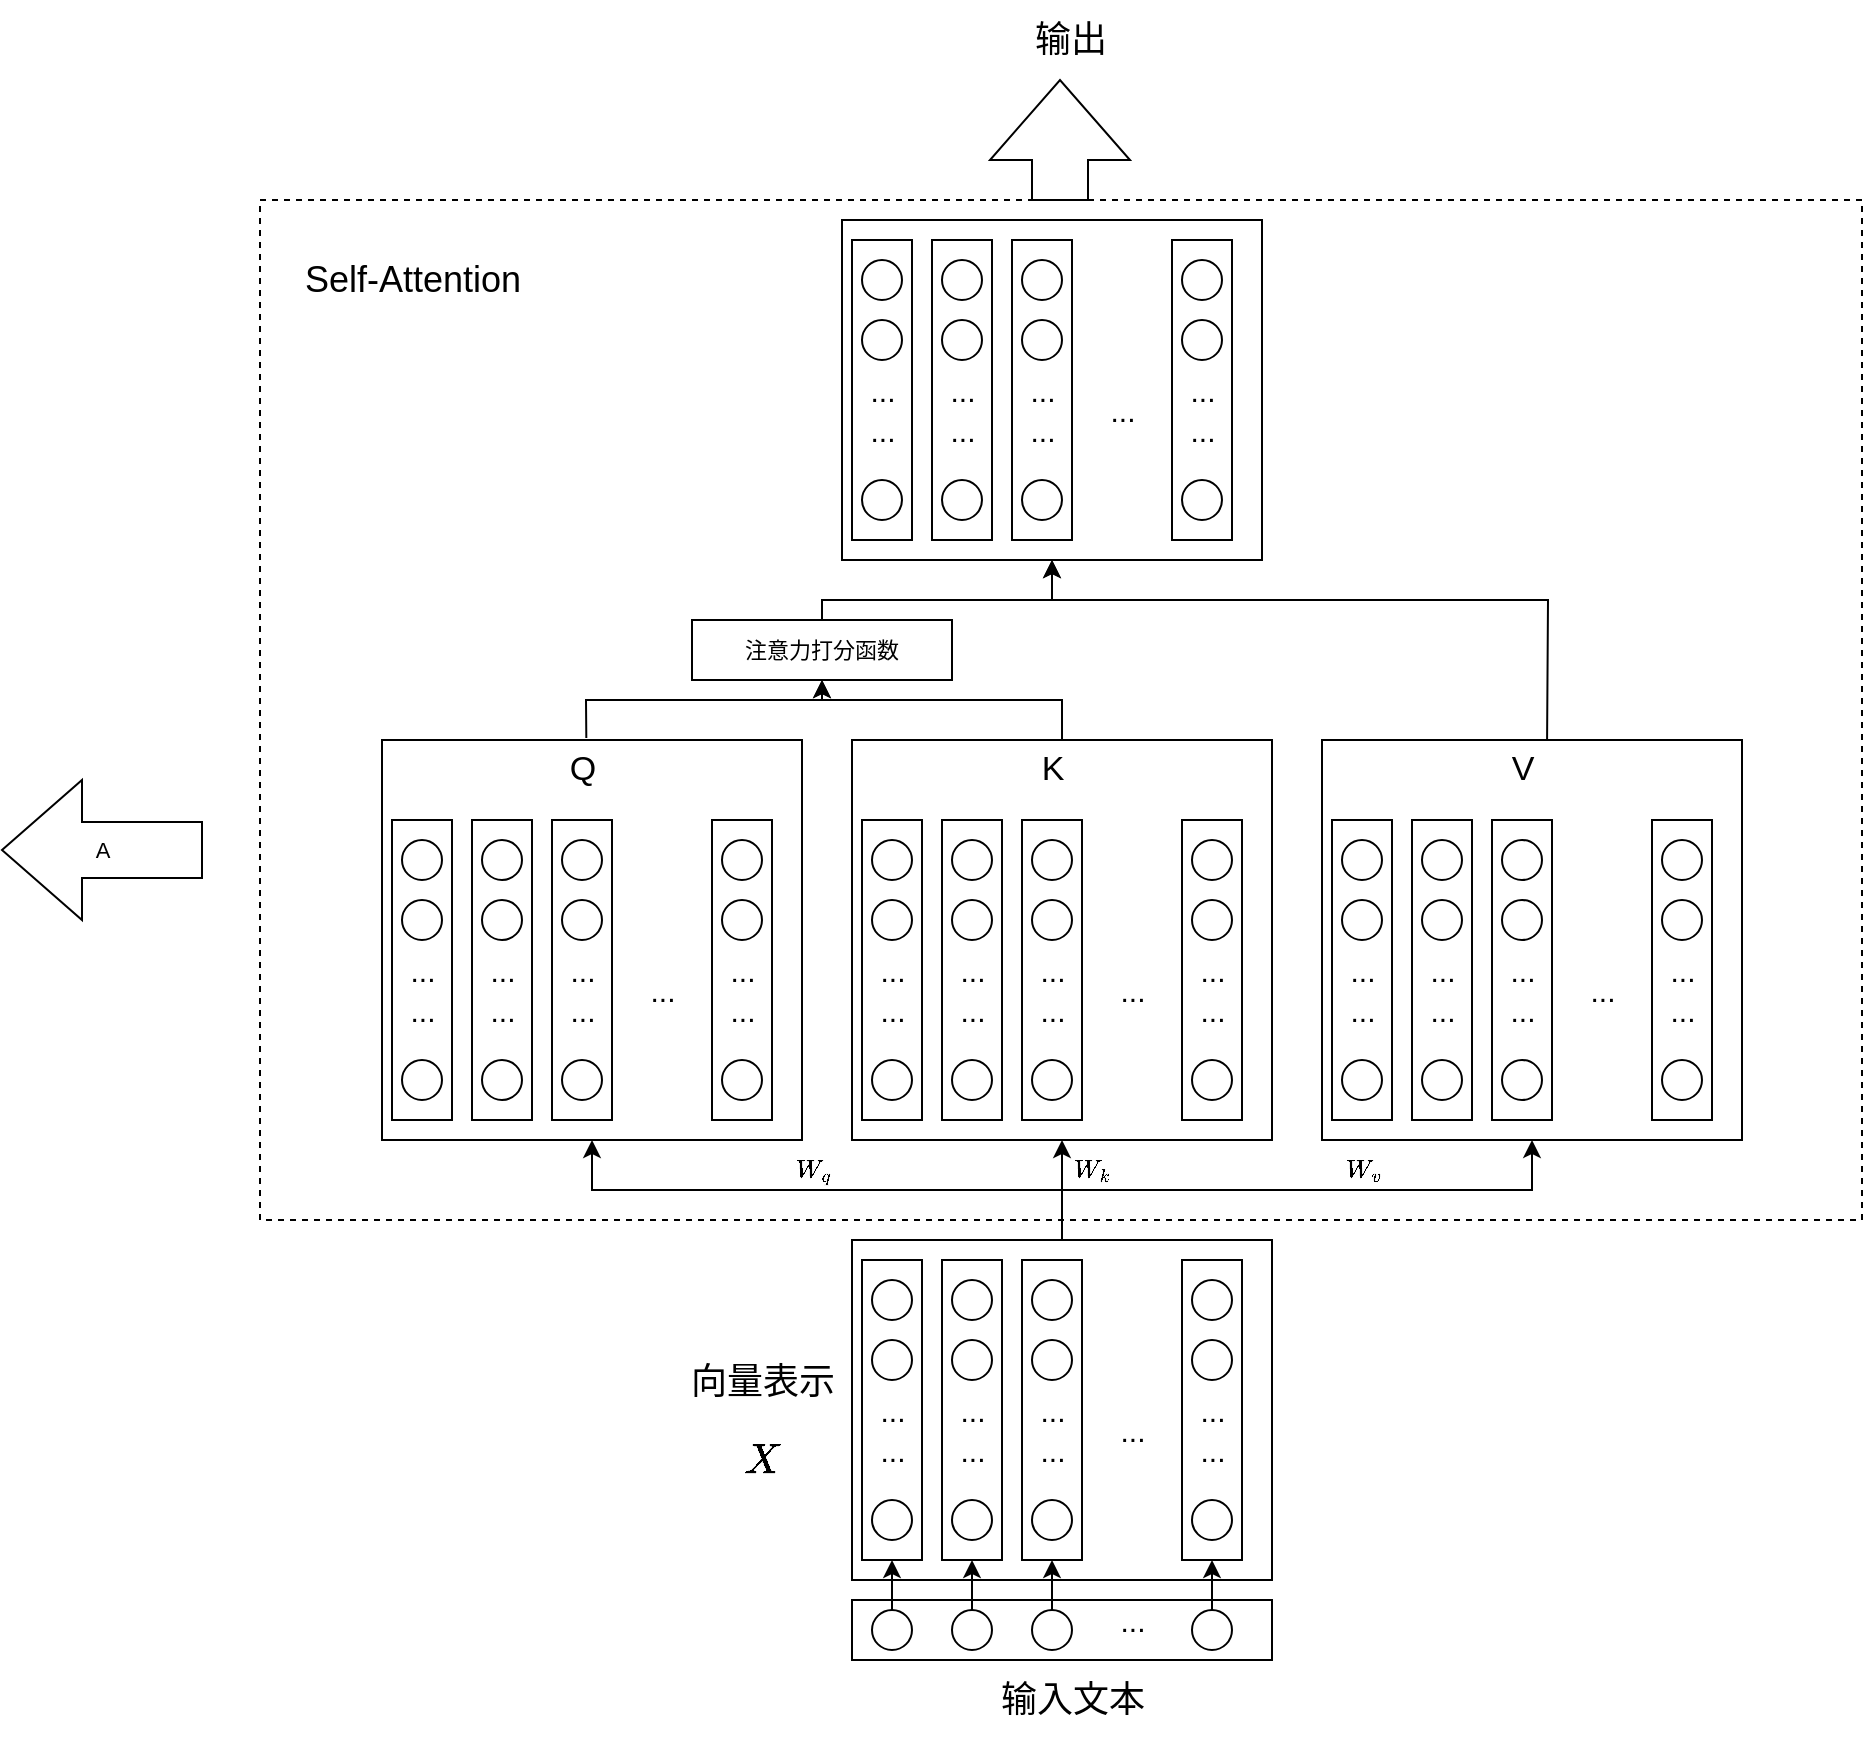 <mxfile version="20.8.16" type="github">
  <diagram name="第 1 页" id="dq55SXjo3RK3Bnd-hJMV">
    <mxGraphModel dx="2722" dy="2205" grid="1" gridSize="10" guides="1" tooltips="1" connect="1" arrows="0" fold="1" page="1" pageScale="1" pageWidth="827" pageHeight="1169" math="1" shadow="0">
      <root>
        <mxCell id="0" />
        <mxCell id="1" parent="0" />
        <mxCell id="F97rTTew47wOwnzWSH56-309" value="" style="rounded=0;whiteSpace=wrap;html=1;fontSize=11;dashed=1;fillColor=none;" vertex="1" parent="1">
          <mxGeometry x="-21" y="-190" width="801" height="510" as="geometry" />
        </mxCell>
        <mxCell id="F97rTTew47wOwnzWSH56-214" style="edgeStyle=orthogonalEdgeStyle;rounded=0;orthogonalLoop=1;jettySize=auto;html=1;exitX=0.5;exitY=0;exitDx=0;exitDy=0;entryX=0.5;entryY=1;entryDx=0;entryDy=0;fontSize=15;" edge="1" parent="1" source="F97rTTew47wOwnzWSH56-20" target="F97rTTew47wOwnzWSH56-53">
          <mxGeometry relative="1" as="geometry" />
        </mxCell>
        <mxCell id="F97rTTew47wOwnzWSH56-20" value="" style="rounded=0;whiteSpace=wrap;html=1;fontSize=15;" vertex="1" parent="1">
          <mxGeometry x="275" y="330" width="210" height="170" as="geometry" />
        </mxCell>
        <mxCell id="F97rTTew47wOwnzWSH56-1" value="" style="rounded=0;whiteSpace=wrap;html=1;" vertex="1" parent="1">
          <mxGeometry x="275" y="510" width="210" height="30" as="geometry" />
        </mxCell>
        <mxCell id="F97rTTew47wOwnzWSH56-24" style="edgeStyle=orthogonalEdgeStyle;rounded=0;orthogonalLoop=1;jettySize=auto;html=1;fontSize=15;" edge="1" parent="1" source="F97rTTew47wOwnzWSH56-6" target="F97rTTew47wOwnzWSH56-21">
          <mxGeometry relative="1" as="geometry" />
        </mxCell>
        <mxCell id="F97rTTew47wOwnzWSH56-6" value="" style="ellipse;whiteSpace=wrap;html=1;aspect=fixed;" vertex="1" parent="1">
          <mxGeometry x="285" y="515" width="20" height="20" as="geometry" />
        </mxCell>
        <mxCell id="F97rTTew47wOwnzWSH56-36" style="edgeStyle=orthogonalEdgeStyle;rounded=0;orthogonalLoop=1;jettySize=auto;html=1;exitX=0.5;exitY=0;exitDx=0;exitDy=0;entryX=0.5;entryY=1;entryDx=0;entryDy=0;fontSize=15;" edge="1" parent="1" source="F97rTTew47wOwnzWSH56-7" target="F97rTTew47wOwnzWSH56-30">
          <mxGeometry relative="1" as="geometry" />
        </mxCell>
        <mxCell id="F97rTTew47wOwnzWSH56-7" value="" style="ellipse;whiteSpace=wrap;html=1;aspect=fixed;" vertex="1" parent="1">
          <mxGeometry x="325" y="515" width="20" height="20" as="geometry" />
        </mxCell>
        <mxCell id="F97rTTew47wOwnzWSH56-43" style="edgeStyle=orthogonalEdgeStyle;rounded=0;orthogonalLoop=1;jettySize=auto;html=1;exitX=0.5;exitY=0;exitDx=0;exitDy=0;entryX=0.5;entryY=1;entryDx=0;entryDy=0;fontSize=15;" edge="1" parent="1" source="F97rTTew47wOwnzWSH56-10" target="F97rTTew47wOwnzWSH56-37">
          <mxGeometry relative="1" as="geometry" />
        </mxCell>
        <mxCell id="F97rTTew47wOwnzWSH56-10" value="" style="ellipse;whiteSpace=wrap;html=1;aspect=fixed;" vertex="1" parent="1">
          <mxGeometry x="365" y="515" width="20" height="20" as="geometry" />
        </mxCell>
        <mxCell id="F97rTTew47wOwnzWSH56-50" style="edgeStyle=orthogonalEdgeStyle;rounded=0;orthogonalLoop=1;jettySize=auto;html=1;exitX=0.5;exitY=0;exitDx=0;exitDy=0;entryX=0.5;entryY=1;entryDx=0;entryDy=0;fontSize=15;" edge="1" parent="1" source="F97rTTew47wOwnzWSH56-11" target="F97rTTew47wOwnzWSH56-44">
          <mxGeometry relative="1" as="geometry" />
        </mxCell>
        <mxCell id="F97rTTew47wOwnzWSH56-11" value="" style="ellipse;whiteSpace=wrap;html=1;aspect=fixed;" vertex="1" parent="1">
          <mxGeometry x="445" y="515" width="20" height="20" as="geometry" />
        </mxCell>
        <mxCell id="F97rTTew47wOwnzWSH56-21" value="" style="rounded=0;whiteSpace=wrap;html=1;fontSize=15;" vertex="1" parent="1">
          <mxGeometry x="280" y="340" width="30" height="150" as="geometry" />
        </mxCell>
        <mxCell id="F97rTTew47wOwnzWSH56-25" value="" style="ellipse;whiteSpace=wrap;html=1;aspect=fixed;" vertex="1" parent="1">
          <mxGeometry x="285" y="460" width="20" height="20" as="geometry" />
        </mxCell>
        <mxCell id="F97rTTew47wOwnzWSH56-26" value="" style="ellipse;whiteSpace=wrap;html=1;aspect=fixed;" vertex="1" parent="1">
          <mxGeometry x="285" y="350" width="20" height="20" as="geometry" />
        </mxCell>
        <mxCell id="F97rTTew47wOwnzWSH56-27" value="" style="ellipse;whiteSpace=wrap;html=1;aspect=fixed;" vertex="1" parent="1">
          <mxGeometry x="285" y="380" width="20" height="20" as="geometry" />
        </mxCell>
        <mxCell id="F97rTTew47wOwnzWSH56-28" value="..." style="text;html=1;align=center;verticalAlign=middle;resizable=0;points=[];autosize=1;strokeColor=none;fillColor=none;fontSize=15;" vertex="1" parent="1">
          <mxGeometry x="275" y="400" width="40" height="30" as="geometry" />
        </mxCell>
        <mxCell id="F97rTTew47wOwnzWSH56-29" value="..." style="text;html=1;align=center;verticalAlign=middle;resizable=0;points=[];autosize=1;strokeColor=none;fillColor=none;fontSize=15;" vertex="1" parent="1">
          <mxGeometry x="275" y="420" width="40" height="30" as="geometry" />
        </mxCell>
        <mxCell id="F97rTTew47wOwnzWSH56-30" value="" style="rounded=0;whiteSpace=wrap;html=1;fontSize=15;" vertex="1" parent="1">
          <mxGeometry x="320" y="340" width="30" height="150" as="geometry" />
        </mxCell>
        <mxCell id="F97rTTew47wOwnzWSH56-31" value="" style="ellipse;whiteSpace=wrap;html=1;aspect=fixed;" vertex="1" parent="1">
          <mxGeometry x="325" y="460" width="20" height="20" as="geometry" />
        </mxCell>
        <mxCell id="F97rTTew47wOwnzWSH56-32" value="" style="ellipse;whiteSpace=wrap;html=1;aspect=fixed;" vertex="1" parent="1">
          <mxGeometry x="325" y="350" width="20" height="20" as="geometry" />
        </mxCell>
        <mxCell id="F97rTTew47wOwnzWSH56-33" value="" style="ellipse;whiteSpace=wrap;html=1;aspect=fixed;" vertex="1" parent="1">
          <mxGeometry x="325" y="380" width="20" height="20" as="geometry" />
        </mxCell>
        <mxCell id="F97rTTew47wOwnzWSH56-34" value="..." style="text;html=1;align=center;verticalAlign=middle;resizable=0;points=[];autosize=1;strokeColor=none;fillColor=none;fontSize=15;" vertex="1" parent="1">
          <mxGeometry x="315" y="400" width="40" height="30" as="geometry" />
        </mxCell>
        <mxCell id="F97rTTew47wOwnzWSH56-35" value="..." style="text;html=1;align=center;verticalAlign=middle;resizable=0;points=[];autosize=1;strokeColor=none;fillColor=none;fontSize=15;" vertex="1" parent="1">
          <mxGeometry x="315" y="420" width="40" height="30" as="geometry" />
        </mxCell>
        <mxCell id="F97rTTew47wOwnzWSH56-37" value="" style="rounded=0;whiteSpace=wrap;html=1;fontSize=15;" vertex="1" parent="1">
          <mxGeometry x="360" y="340" width="30" height="150" as="geometry" />
        </mxCell>
        <mxCell id="F97rTTew47wOwnzWSH56-38" value="" style="ellipse;whiteSpace=wrap;html=1;aspect=fixed;" vertex="1" parent="1">
          <mxGeometry x="365" y="460" width="20" height="20" as="geometry" />
        </mxCell>
        <mxCell id="F97rTTew47wOwnzWSH56-39" value="" style="ellipse;whiteSpace=wrap;html=1;aspect=fixed;" vertex="1" parent="1">
          <mxGeometry x="365" y="350" width="20" height="20" as="geometry" />
        </mxCell>
        <mxCell id="F97rTTew47wOwnzWSH56-40" value="" style="ellipse;whiteSpace=wrap;html=1;aspect=fixed;" vertex="1" parent="1">
          <mxGeometry x="365" y="380" width="20" height="20" as="geometry" />
        </mxCell>
        <mxCell id="F97rTTew47wOwnzWSH56-41" value="..." style="text;html=1;align=center;verticalAlign=middle;resizable=0;points=[];autosize=1;strokeColor=none;fillColor=none;fontSize=15;" vertex="1" parent="1">
          <mxGeometry x="355" y="400" width="40" height="30" as="geometry" />
        </mxCell>
        <mxCell id="F97rTTew47wOwnzWSH56-42" value="..." style="text;html=1;align=center;verticalAlign=middle;resizable=0;points=[];autosize=1;strokeColor=none;fillColor=none;fontSize=15;" vertex="1" parent="1">
          <mxGeometry x="355" y="420" width="40" height="30" as="geometry" />
        </mxCell>
        <mxCell id="F97rTTew47wOwnzWSH56-44" value="" style="rounded=0;whiteSpace=wrap;html=1;fontSize=15;" vertex="1" parent="1">
          <mxGeometry x="440" y="340" width="30" height="150" as="geometry" />
        </mxCell>
        <mxCell id="F97rTTew47wOwnzWSH56-45" value="" style="ellipse;whiteSpace=wrap;html=1;aspect=fixed;" vertex="1" parent="1">
          <mxGeometry x="445" y="460" width="20" height="20" as="geometry" />
        </mxCell>
        <mxCell id="F97rTTew47wOwnzWSH56-46" value="" style="ellipse;whiteSpace=wrap;html=1;aspect=fixed;" vertex="1" parent="1">
          <mxGeometry x="445" y="350" width="20" height="20" as="geometry" />
        </mxCell>
        <mxCell id="F97rTTew47wOwnzWSH56-47" value="" style="ellipse;whiteSpace=wrap;html=1;aspect=fixed;" vertex="1" parent="1">
          <mxGeometry x="445" y="380" width="20" height="20" as="geometry" />
        </mxCell>
        <mxCell id="F97rTTew47wOwnzWSH56-48" value="..." style="text;html=1;align=center;verticalAlign=middle;resizable=0;points=[];autosize=1;strokeColor=none;fillColor=none;fontSize=15;" vertex="1" parent="1">
          <mxGeometry x="435" y="400" width="40" height="30" as="geometry" />
        </mxCell>
        <mxCell id="F97rTTew47wOwnzWSH56-49" value="..." style="text;html=1;align=center;verticalAlign=middle;resizable=0;points=[];autosize=1;strokeColor=none;fillColor=none;fontSize=15;" vertex="1" parent="1">
          <mxGeometry x="435" y="420" width="40" height="30" as="geometry" />
        </mxCell>
        <mxCell id="F97rTTew47wOwnzWSH56-51" value="..." style="text;html=1;align=center;verticalAlign=middle;resizable=0;points=[];autosize=1;strokeColor=none;fillColor=none;fontSize=15;" vertex="1" parent="1">
          <mxGeometry x="395" y="410" width="40" height="30" as="geometry" />
        </mxCell>
        <mxCell id="F97rTTew47wOwnzWSH56-52" value="..." style="text;html=1;align=center;verticalAlign=middle;resizable=0;points=[];autosize=1;strokeColor=none;fillColor=none;fontSize=15;" vertex="1" parent="1">
          <mxGeometry x="395" y="505" width="40" height="30" as="geometry" />
        </mxCell>
        <mxCell id="F97rTTew47wOwnzWSH56-53" value="" style="rounded=0;whiteSpace=wrap;html=1;fontSize=15;" vertex="1" parent="1">
          <mxGeometry x="40" y="80" width="210" height="200" as="geometry" />
        </mxCell>
        <mxCell id="F97rTTew47wOwnzWSH56-54" value="" style="rounded=0;whiteSpace=wrap;html=1;fontSize=15;" vertex="1" parent="1">
          <mxGeometry x="45" y="120" width="30" height="150" as="geometry" />
        </mxCell>
        <mxCell id="F97rTTew47wOwnzWSH56-55" value="" style="ellipse;whiteSpace=wrap;html=1;aspect=fixed;" vertex="1" parent="1">
          <mxGeometry x="50" y="240" width="20" height="20" as="geometry" />
        </mxCell>
        <mxCell id="F97rTTew47wOwnzWSH56-56" value="" style="ellipse;whiteSpace=wrap;html=1;aspect=fixed;" vertex="1" parent="1">
          <mxGeometry x="50" y="130" width="20" height="20" as="geometry" />
        </mxCell>
        <mxCell id="F97rTTew47wOwnzWSH56-57" value="" style="ellipse;whiteSpace=wrap;html=1;aspect=fixed;" vertex="1" parent="1">
          <mxGeometry x="50" y="160" width="20" height="20" as="geometry" />
        </mxCell>
        <mxCell id="F97rTTew47wOwnzWSH56-58" value="..." style="text;html=1;align=center;verticalAlign=middle;resizable=0;points=[];autosize=1;strokeColor=none;fillColor=none;fontSize=15;" vertex="1" parent="1">
          <mxGeometry x="40" y="180" width="40" height="30" as="geometry" />
        </mxCell>
        <mxCell id="F97rTTew47wOwnzWSH56-59" value="..." style="text;html=1;align=center;verticalAlign=middle;resizable=0;points=[];autosize=1;strokeColor=none;fillColor=none;fontSize=15;" vertex="1" parent="1">
          <mxGeometry x="40" y="200" width="40" height="30" as="geometry" />
        </mxCell>
        <mxCell id="F97rTTew47wOwnzWSH56-60" value="" style="rounded=0;whiteSpace=wrap;html=1;fontSize=15;" vertex="1" parent="1">
          <mxGeometry x="85" y="120" width="30" height="150" as="geometry" />
        </mxCell>
        <mxCell id="F97rTTew47wOwnzWSH56-61" value="" style="ellipse;whiteSpace=wrap;html=1;aspect=fixed;" vertex="1" parent="1">
          <mxGeometry x="90" y="240" width="20" height="20" as="geometry" />
        </mxCell>
        <mxCell id="F97rTTew47wOwnzWSH56-62" value="" style="ellipse;whiteSpace=wrap;html=1;aspect=fixed;" vertex="1" parent="1">
          <mxGeometry x="90" y="130" width="20" height="20" as="geometry" />
        </mxCell>
        <mxCell id="F97rTTew47wOwnzWSH56-63" value="" style="ellipse;whiteSpace=wrap;html=1;aspect=fixed;" vertex="1" parent="1">
          <mxGeometry x="90" y="160" width="20" height="20" as="geometry" />
        </mxCell>
        <mxCell id="F97rTTew47wOwnzWSH56-64" value="..." style="text;html=1;align=center;verticalAlign=middle;resizable=0;points=[];autosize=1;strokeColor=none;fillColor=none;fontSize=15;" vertex="1" parent="1">
          <mxGeometry x="80" y="180" width="40" height="30" as="geometry" />
        </mxCell>
        <mxCell id="F97rTTew47wOwnzWSH56-65" value="..." style="text;html=1;align=center;verticalAlign=middle;resizable=0;points=[];autosize=1;strokeColor=none;fillColor=none;fontSize=15;" vertex="1" parent="1">
          <mxGeometry x="80" y="200" width="40" height="30" as="geometry" />
        </mxCell>
        <mxCell id="F97rTTew47wOwnzWSH56-66" value="" style="rounded=0;whiteSpace=wrap;html=1;fontSize=15;" vertex="1" parent="1">
          <mxGeometry x="125" y="120" width="30" height="150" as="geometry" />
        </mxCell>
        <mxCell id="F97rTTew47wOwnzWSH56-67" value="" style="ellipse;whiteSpace=wrap;html=1;aspect=fixed;" vertex="1" parent="1">
          <mxGeometry x="130" y="240" width="20" height="20" as="geometry" />
        </mxCell>
        <mxCell id="F97rTTew47wOwnzWSH56-68" value="" style="ellipse;whiteSpace=wrap;html=1;aspect=fixed;" vertex="1" parent="1">
          <mxGeometry x="130" y="130" width="20" height="20" as="geometry" />
        </mxCell>
        <mxCell id="F97rTTew47wOwnzWSH56-69" value="" style="ellipse;whiteSpace=wrap;html=1;aspect=fixed;" vertex="1" parent="1">
          <mxGeometry x="130" y="160" width="20" height="20" as="geometry" />
        </mxCell>
        <mxCell id="F97rTTew47wOwnzWSH56-70" value="..." style="text;html=1;align=center;verticalAlign=middle;resizable=0;points=[];autosize=1;strokeColor=none;fillColor=none;fontSize=15;" vertex="1" parent="1">
          <mxGeometry x="120" y="180" width="40" height="30" as="geometry" />
        </mxCell>
        <mxCell id="F97rTTew47wOwnzWSH56-71" value="..." style="text;html=1;align=center;verticalAlign=middle;resizable=0;points=[];autosize=1;strokeColor=none;fillColor=none;fontSize=15;" vertex="1" parent="1">
          <mxGeometry x="120" y="200" width="40" height="30" as="geometry" />
        </mxCell>
        <mxCell id="F97rTTew47wOwnzWSH56-72" value="" style="rounded=0;whiteSpace=wrap;html=1;fontSize=15;" vertex="1" parent="1">
          <mxGeometry x="205" y="120" width="30" height="150" as="geometry" />
        </mxCell>
        <mxCell id="F97rTTew47wOwnzWSH56-73" value="" style="ellipse;whiteSpace=wrap;html=1;aspect=fixed;" vertex="1" parent="1">
          <mxGeometry x="210" y="240" width="20" height="20" as="geometry" />
        </mxCell>
        <mxCell id="F97rTTew47wOwnzWSH56-74" value="" style="ellipse;whiteSpace=wrap;html=1;aspect=fixed;" vertex="1" parent="1">
          <mxGeometry x="210" y="130" width="20" height="20" as="geometry" />
        </mxCell>
        <mxCell id="F97rTTew47wOwnzWSH56-75" value="" style="ellipse;whiteSpace=wrap;html=1;aspect=fixed;" vertex="1" parent="1">
          <mxGeometry x="210" y="160" width="20" height="20" as="geometry" />
        </mxCell>
        <mxCell id="F97rTTew47wOwnzWSH56-76" value="..." style="text;html=1;align=center;verticalAlign=middle;resizable=0;points=[];autosize=1;strokeColor=none;fillColor=none;fontSize=15;" vertex="1" parent="1">
          <mxGeometry x="200" y="180" width="40" height="30" as="geometry" />
        </mxCell>
        <mxCell id="F97rTTew47wOwnzWSH56-77" value="..." style="text;html=1;align=center;verticalAlign=middle;resizable=0;points=[];autosize=1;strokeColor=none;fillColor=none;fontSize=15;" vertex="1" parent="1">
          <mxGeometry x="200" y="200" width="40" height="30" as="geometry" />
        </mxCell>
        <mxCell id="F97rTTew47wOwnzWSH56-78" value="..." style="text;html=1;align=center;verticalAlign=middle;resizable=0;points=[];autosize=1;strokeColor=none;fillColor=none;fontSize=15;" vertex="1" parent="1">
          <mxGeometry x="160" y="190" width="40" height="30" as="geometry" />
        </mxCell>
        <mxCell id="F97rTTew47wOwnzWSH56-105" value="&lt;font style=&quot;font-size: 17px;&quot;&gt;Q&lt;/font&gt;" style="text;html=1;align=center;verticalAlign=middle;resizable=0;points=[];autosize=1;strokeColor=none;fillColor=none;fontSize=15;" vertex="1" parent="1">
          <mxGeometry x="120" y="80" width="40" height="30" as="geometry" />
        </mxCell>
        <mxCell id="F97rTTew47wOwnzWSH56-106" value="" style="rounded=0;whiteSpace=wrap;html=1;fontSize=15;" vertex="1" parent="1">
          <mxGeometry x="275" y="80" width="210" height="200" as="geometry" />
        </mxCell>
        <mxCell id="F97rTTew47wOwnzWSH56-107" value="" style="rounded=0;whiteSpace=wrap;html=1;fontSize=15;" vertex="1" parent="1">
          <mxGeometry x="280" y="120" width="30" height="150" as="geometry" />
        </mxCell>
        <mxCell id="F97rTTew47wOwnzWSH56-108" value="" style="ellipse;whiteSpace=wrap;html=1;aspect=fixed;" vertex="1" parent="1">
          <mxGeometry x="285" y="240" width="20" height="20" as="geometry" />
        </mxCell>
        <mxCell id="F97rTTew47wOwnzWSH56-109" value="" style="ellipse;whiteSpace=wrap;html=1;aspect=fixed;" vertex="1" parent="1">
          <mxGeometry x="285" y="130" width="20" height="20" as="geometry" />
        </mxCell>
        <mxCell id="F97rTTew47wOwnzWSH56-110" value="" style="ellipse;whiteSpace=wrap;html=1;aspect=fixed;" vertex="1" parent="1">
          <mxGeometry x="285" y="160" width="20" height="20" as="geometry" />
        </mxCell>
        <mxCell id="F97rTTew47wOwnzWSH56-111" value="..." style="text;html=1;align=center;verticalAlign=middle;resizable=0;points=[];autosize=1;strokeColor=none;fillColor=none;fontSize=15;" vertex="1" parent="1">
          <mxGeometry x="275" y="180" width="40" height="30" as="geometry" />
        </mxCell>
        <mxCell id="F97rTTew47wOwnzWSH56-112" value="..." style="text;html=1;align=center;verticalAlign=middle;resizable=0;points=[];autosize=1;strokeColor=none;fillColor=none;fontSize=15;" vertex="1" parent="1">
          <mxGeometry x="275" y="200" width="40" height="30" as="geometry" />
        </mxCell>
        <mxCell id="F97rTTew47wOwnzWSH56-113" value="" style="rounded=0;whiteSpace=wrap;html=1;fontSize=15;" vertex="1" parent="1">
          <mxGeometry x="320" y="120" width="30" height="150" as="geometry" />
        </mxCell>
        <mxCell id="F97rTTew47wOwnzWSH56-114" value="" style="ellipse;whiteSpace=wrap;html=1;aspect=fixed;" vertex="1" parent="1">
          <mxGeometry x="325" y="240" width="20" height="20" as="geometry" />
        </mxCell>
        <mxCell id="F97rTTew47wOwnzWSH56-115" value="" style="ellipse;whiteSpace=wrap;html=1;aspect=fixed;" vertex="1" parent="1">
          <mxGeometry x="325" y="130" width="20" height="20" as="geometry" />
        </mxCell>
        <mxCell id="F97rTTew47wOwnzWSH56-116" value="" style="ellipse;whiteSpace=wrap;html=1;aspect=fixed;" vertex="1" parent="1">
          <mxGeometry x="325" y="160" width="20" height="20" as="geometry" />
        </mxCell>
        <mxCell id="F97rTTew47wOwnzWSH56-117" value="..." style="text;html=1;align=center;verticalAlign=middle;resizable=0;points=[];autosize=1;strokeColor=none;fillColor=none;fontSize=15;" vertex="1" parent="1">
          <mxGeometry x="315" y="180" width="40" height="30" as="geometry" />
        </mxCell>
        <mxCell id="F97rTTew47wOwnzWSH56-118" value="..." style="text;html=1;align=center;verticalAlign=middle;resizable=0;points=[];autosize=1;strokeColor=none;fillColor=none;fontSize=15;" vertex="1" parent="1">
          <mxGeometry x="315" y="200" width="40" height="30" as="geometry" />
        </mxCell>
        <mxCell id="F97rTTew47wOwnzWSH56-119" value="" style="rounded=0;whiteSpace=wrap;html=1;fontSize=15;" vertex="1" parent="1">
          <mxGeometry x="360" y="120" width="30" height="150" as="geometry" />
        </mxCell>
        <mxCell id="F97rTTew47wOwnzWSH56-120" value="" style="ellipse;whiteSpace=wrap;html=1;aspect=fixed;" vertex="1" parent="1">
          <mxGeometry x="365" y="240" width="20" height="20" as="geometry" />
        </mxCell>
        <mxCell id="F97rTTew47wOwnzWSH56-121" value="" style="ellipse;whiteSpace=wrap;html=1;aspect=fixed;" vertex="1" parent="1">
          <mxGeometry x="365" y="130" width="20" height="20" as="geometry" />
        </mxCell>
        <mxCell id="F97rTTew47wOwnzWSH56-122" value="" style="ellipse;whiteSpace=wrap;html=1;aspect=fixed;" vertex="1" parent="1">
          <mxGeometry x="365" y="160" width="20" height="20" as="geometry" />
        </mxCell>
        <mxCell id="F97rTTew47wOwnzWSH56-123" value="..." style="text;html=1;align=center;verticalAlign=middle;resizable=0;points=[];autosize=1;strokeColor=none;fillColor=none;fontSize=15;" vertex="1" parent="1">
          <mxGeometry x="355" y="180" width="40" height="30" as="geometry" />
        </mxCell>
        <mxCell id="F97rTTew47wOwnzWSH56-124" value="..." style="text;html=1;align=center;verticalAlign=middle;resizable=0;points=[];autosize=1;strokeColor=none;fillColor=none;fontSize=15;" vertex="1" parent="1">
          <mxGeometry x="355" y="200" width="40" height="30" as="geometry" />
        </mxCell>
        <mxCell id="F97rTTew47wOwnzWSH56-125" value="" style="rounded=0;whiteSpace=wrap;html=1;fontSize=15;" vertex="1" parent="1">
          <mxGeometry x="440" y="120" width="30" height="150" as="geometry" />
        </mxCell>
        <mxCell id="F97rTTew47wOwnzWSH56-126" value="" style="ellipse;whiteSpace=wrap;html=1;aspect=fixed;" vertex="1" parent="1">
          <mxGeometry x="445" y="240" width="20" height="20" as="geometry" />
        </mxCell>
        <mxCell id="F97rTTew47wOwnzWSH56-127" value="" style="ellipse;whiteSpace=wrap;html=1;aspect=fixed;" vertex="1" parent="1">
          <mxGeometry x="445" y="130" width="20" height="20" as="geometry" />
        </mxCell>
        <mxCell id="F97rTTew47wOwnzWSH56-128" value="" style="ellipse;whiteSpace=wrap;html=1;aspect=fixed;" vertex="1" parent="1">
          <mxGeometry x="445" y="160" width="20" height="20" as="geometry" />
        </mxCell>
        <mxCell id="F97rTTew47wOwnzWSH56-129" value="..." style="text;html=1;align=center;verticalAlign=middle;resizable=0;points=[];autosize=1;strokeColor=none;fillColor=none;fontSize=15;" vertex="1" parent="1">
          <mxGeometry x="435" y="180" width="40" height="30" as="geometry" />
        </mxCell>
        <mxCell id="F97rTTew47wOwnzWSH56-130" value="..." style="text;html=1;align=center;verticalAlign=middle;resizable=0;points=[];autosize=1;strokeColor=none;fillColor=none;fontSize=15;" vertex="1" parent="1">
          <mxGeometry x="435" y="200" width="40" height="30" as="geometry" />
        </mxCell>
        <mxCell id="F97rTTew47wOwnzWSH56-131" value="..." style="text;html=1;align=center;verticalAlign=middle;resizable=0;points=[];autosize=1;strokeColor=none;fillColor=none;fontSize=15;" vertex="1" parent="1">
          <mxGeometry x="395" y="190" width="40" height="30" as="geometry" />
        </mxCell>
        <mxCell id="F97rTTew47wOwnzWSH56-132" value="&lt;font style=&quot;font-size: 17px;&quot;&gt;K&lt;/font&gt;" style="text;html=1;align=center;verticalAlign=middle;resizable=0;points=[];autosize=1;strokeColor=none;fillColor=none;fontSize=15;" vertex="1" parent="1">
          <mxGeometry x="360" y="80" width="30" height="30" as="geometry" />
        </mxCell>
        <mxCell id="F97rTTew47wOwnzWSH56-133" value="" style="rounded=0;whiteSpace=wrap;html=1;fontSize=15;" vertex="1" parent="1">
          <mxGeometry x="510" y="80" width="210" height="200" as="geometry" />
        </mxCell>
        <mxCell id="F97rTTew47wOwnzWSH56-134" value="" style="rounded=0;whiteSpace=wrap;html=1;fontSize=15;" vertex="1" parent="1">
          <mxGeometry x="515" y="120" width="30" height="150" as="geometry" />
        </mxCell>
        <mxCell id="F97rTTew47wOwnzWSH56-135" value="" style="ellipse;whiteSpace=wrap;html=1;aspect=fixed;" vertex="1" parent="1">
          <mxGeometry x="520" y="240" width="20" height="20" as="geometry" />
        </mxCell>
        <mxCell id="F97rTTew47wOwnzWSH56-136" value="" style="ellipse;whiteSpace=wrap;html=1;aspect=fixed;" vertex="1" parent="1">
          <mxGeometry x="520" y="130" width="20" height="20" as="geometry" />
        </mxCell>
        <mxCell id="F97rTTew47wOwnzWSH56-137" value="" style="ellipse;whiteSpace=wrap;html=1;aspect=fixed;" vertex="1" parent="1">
          <mxGeometry x="520" y="160" width="20" height="20" as="geometry" />
        </mxCell>
        <mxCell id="F97rTTew47wOwnzWSH56-138" value="..." style="text;html=1;align=center;verticalAlign=middle;resizable=0;points=[];autosize=1;strokeColor=none;fillColor=none;fontSize=15;" vertex="1" parent="1">
          <mxGeometry x="510" y="180" width="40" height="30" as="geometry" />
        </mxCell>
        <mxCell id="F97rTTew47wOwnzWSH56-139" value="..." style="text;html=1;align=center;verticalAlign=middle;resizable=0;points=[];autosize=1;strokeColor=none;fillColor=none;fontSize=15;" vertex="1" parent="1">
          <mxGeometry x="510" y="200" width="40" height="30" as="geometry" />
        </mxCell>
        <mxCell id="F97rTTew47wOwnzWSH56-140" value="" style="rounded=0;whiteSpace=wrap;html=1;fontSize=15;" vertex="1" parent="1">
          <mxGeometry x="555" y="120" width="30" height="150" as="geometry" />
        </mxCell>
        <mxCell id="F97rTTew47wOwnzWSH56-141" value="" style="ellipse;whiteSpace=wrap;html=1;aspect=fixed;" vertex="1" parent="1">
          <mxGeometry x="560" y="240" width="20" height="20" as="geometry" />
        </mxCell>
        <mxCell id="F97rTTew47wOwnzWSH56-142" value="" style="ellipse;whiteSpace=wrap;html=1;aspect=fixed;" vertex="1" parent="1">
          <mxGeometry x="560" y="130" width="20" height="20" as="geometry" />
        </mxCell>
        <mxCell id="F97rTTew47wOwnzWSH56-143" value="" style="ellipse;whiteSpace=wrap;html=1;aspect=fixed;" vertex="1" parent="1">
          <mxGeometry x="560" y="160" width="20" height="20" as="geometry" />
        </mxCell>
        <mxCell id="F97rTTew47wOwnzWSH56-144" value="..." style="text;html=1;align=center;verticalAlign=middle;resizable=0;points=[];autosize=1;strokeColor=none;fillColor=none;fontSize=15;" vertex="1" parent="1">
          <mxGeometry x="550" y="180" width="40" height="30" as="geometry" />
        </mxCell>
        <mxCell id="F97rTTew47wOwnzWSH56-145" value="..." style="text;html=1;align=center;verticalAlign=middle;resizable=0;points=[];autosize=1;strokeColor=none;fillColor=none;fontSize=15;" vertex="1" parent="1">
          <mxGeometry x="550" y="200" width="40" height="30" as="geometry" />
        </mxCell>
        <mxCell id="F97rTTew47wOwnzWSH56-146" value="" style="rounded=0;whiteSpace=wrap;html=1;fontSize=15;" vertex="1" parent="1">
          <mxGeometry x="595" y="120" width="30" height="150" as="geometry" />
        </mxCell>
        <mxCell id="F97rTTew47wOwnzWSH56-147" value="" style="ellipse;whiteSpace=wrap;html=1;aspect=fixed;" vertex="1" parent="1">
          <mxGeometry x="600" y="240" width="20" height="20" as="geometry" />
        </mxCell>
        <mxCell id="F97rTTew47wOwnzWSH56-148" value="" style="ellipse;whiteSpace=wrap;html=1;aspect=fixed;" vertex="1" parent="1">
          <mxGeometry x="600" y="130" width="20" height="20" as="geometry" />
        </mxCell>
        <mxCell id="F97rTTew47wOwnzWSH56-149" value="" style="ellipse;whiteSpace=wrap;html=1;aspect=fixed;" vertex="1" parent="1">
          <mxGeometry x="600" y="160" width="20" height="20" as="geometry" />
        </mxCell>
        <mxCell id="F97rTTew47wOwnzWSH56-150" value="..." style="text;html=1;align=center;verticalAlign=middle;resizable=0;points=[];autosize=1;strokeColor=none;fillColor=none;fontSize=15;" vertex="1" parent="1">
          <mxGeometry x="590" y="180" width="40" height="30" as="geometry" />
        </mxCell>
        <mxCell id="F97rTTew47wOwnzWSH56-151" value="..." style="text;html=1;align=center;verticalAlign=middle;resizable=0;points=[];autosize=1;strokeColor=none;fillColor=none;fontSize=15;" vertex="1" parent="1">
          <mxGeometry x="590" y="200" width="40" height="30" as="geometry" />
        </mxCell>
        <mxCell id="F97rTTew47wOwnzWSH56-152" value="" style="rounded=0;whiteSpace=wrap;html=1;fontSize=15;" vertex="1" parent="1">
          <mxGeometry x="675" y="120" width="30" height="150" as="geometry" />
        </mxCell>
        <mxCell id="F97rTTew47wOwnzWSH56-153" value="" style="ellipse;whiteSpace=wrap;html=1;aspect=fixed;" vertex="1" parent="1">
          <mxGeometry x="680" y="240" width="20" height="20" as="geometry" />
        </mxCell>
        <mxCell id="F97rTTew47wOwnzWSH56-154" value="" style="ellipse;whiteSpace=wrap;html=1;aspect=fixed;" vertex="1" parent="1">
          <mxGeometry x="680" y="130" width="20" height="20" as="geometry" />
        </mxCell>
        <mxCell id="F97rTTew47wOwnzWSH56-155" value="" style="ellipse;whiteSpace=wrap;html=1;aspect=fixed;" vertex="1" parent="1">
          <mxGeometry x="680" y="160" width="20" height="20" as="geometry" />
        </mxCell>
        <mxCell id="F97rTTew47wOwnzWSH56-156" value="..." style="text;html=1;align=center;verticalAlign=middle;resizable=0;points=[];autosize=1;strokeColor=none;fillColor=none;fontSize=15;" vertex="1" parent="1">
          <mxGeometry x="670" y="180" width="40" height="30" as="geometry" />
        </mxCell>
        <mxCell id="F97rTTew47wOwnzWSH56-157" value="..." style="text;html=1;align=center;verticalAlign=middle;resizable=0;points=[];autosize=1;strokeColor=none;fillColor=none;fontSize=15;" vertex="1" parent="1">
          <mxGeometry x="670" y="200" width="40" height="30" as="geometry" />
        </mxCell>
        <mxCell id="F97rTTew47wOwnzWSH56-158" value="..." style="text;html=1;align=center;verticalAlign=middle;resizable=0;points=[];autosize=1;strokeColor=none;fillColor=none;fontSize=15;" vertex="1" parent="1">
          <mxGeometry x="630" y="190" width="40" height="30" as="geometry" />
        </mxCell>
        <mxCell id="F97rTTew47wOwnzWSH56-159" value="&lt;font style=&quot;font-size: 17px;&quot;&gt;V&lt;/font&gt;" style="text;html=1;align=center;verticalAlign=middle;resizable=0;points=[];autosize=1;strokeColor=none;fillColor=none;fontSize=15;" vertex="1" parent="1">
          <mxGeometry x="595" y="80" width="30" height="30" as="geometry" />
        </mxCell>
        <mxCell id="F97rTTew47wOwnzWSH56-215" value="" style="endArrow=classic;html=1;rounded=0;fontSize=15;exitX=0.5;exitY=0;exitDx=0;exitDy=0;entryX=0.5;entryY=1;entryDx=0;entryDy=0;" edge="1" parent="1" source="F97rTTew47wOwnzWSH56-20" target="F97rTTew47wOwnzWSH56-106">
          <mxGeometry width="50" height="50" relative="1" as="geometry">
            <mxPoint x="50" y="530" as="sourcePoint" />
            <mxPoint x="100" y="480" as="targetPoint" />
          </mxGeometry>
        </mxCell>
        <mxCell id="F97rTTew47wOwnzWSH56-216" value="" style="endArrow=classic;html=1;rounded=0;fontSize=15;exitX=0.5;exitY=0;exitDx=0;exitDy=0;entryX=0.5;entryY=1;entryDx=0;entryDy=0;" edge="1" parent="1" target="F97rTTew47wOwnzWSH56-133">
          <mxGeometry width="50" height="50" relative="1" as="geometry">
            <mxPoint x="380" y="325" as="sourcePoint" />
            <mxPoint x="670" y="305" as="targetPoint" />
            <Array as="points">
              <mxPoint x="380" y="305" />
              <mxPoint x="615" y="305" />
            </Array>
          </mxGeometry>
        </mxCell>
        <mxCell id="F97rTTew47wOwnzWSH56-220" value="&lt;font style=&quot;font-size: 11px;&quot;&gt;$$W_q$$&lt;/font&gt;" style="text;html=1;align=center;verticalAlign=middle;resizable=0;points=[];autosize=1;strokeColor=none;fillColor=none;fontSize=15;" vertex="1" parent="1">
          <mxGeometry x="220" y="280" width="70" height="30" as="geometry" />
        </mxCell>
        <mxCell id="F97rTTew47wOwnzWSH56-248" value="&lt;font style=&quot;font-size: 11px;&quot;&gt;$$W_v$$&lt;/font&gt;" style="text;html=1;align=center;verticalAlign=middle;resizable=0;points=[];autosize=1;strokeColor=none;fillColor=none;fontSize=15;" vertex="1" parent="1">
          <mxGeometry x="495" y="280" width="70" height="30" as="geometry" />
        </mxCell>
        <mxCell id="F97rTTew47wOwnzWSH56-249" value="&lt;font style=&quot;font-size: 11px;&quot;&gt;$$W_k$$&lt;/font&gt;" style="text;html=1;align=center;verticalAlign=middle;resizable=0;points=[];autosize=1;strokeColor=none;fillColor=none;fontSize=15;" vertex="1" parent="1">
          <mxGeometry x="360" y="280" width="70" height="30" as="geometry" />
        </mxCell>
        <mxCell id="F97rTTew47wOwnzWSH56-277" value="" style="rounded=0;whiteSpace=wrap;html=1;fontSize=15;" vertex="1" parent="1">
          <mxGeometry x="270" y="-180" width="210" height="170" as="geometry" />
        </mxCell>
        <mxCell id="F97rTTew47wOwnzWSH56-278" value="" style="rounded=0;whiteSpace=wrap;html=1;fontSize=15;" vertex="1" parent="1">
          <mxGeometry x="275" y="-170" width="30" height="150" as="geometry" />
        </mxCell>
        <mxCell id="F97rTTew47wOwnzWSH56-279" value="" style="ellipse;whiteSpace=wrap;html=1;aspect=fixed;" vertex="1" parent="1">
          <mxGeometry x="280" y="-50" width="20" height="20" as="geometry" />
        </mxCell>
        <mxCell id="F97rTTew47wOwnzWSH56-280" value="" style="ellipse;whiteSpace=wrap;html=1;aspect=fixed;" vertex="1" parent="1">
          <mxGeometry x="280" y="-160" width="20" height="20" as="geometry" />
        </mxCell>
        <mxCell id="F97rTTew47wOwnzWSH56-281" value="" style="ellipse;whiteSpace=wrap;html=1;aspect=fixed;" vertex="1" parent="1">
          <mxGeometry x="280" y="-130" width="20" height="20" as="geometry" />
        </mxCell>
        <mxCell id="F97rTTew47wOwnzWSH56-282" value="..." style="text;html=1;align=center;verticalAlign=middle;resizable=0;points=[];autosize=1;strokeColor=none;fillColor=none;fontSize=15;" vertex="1" parent="1">
          <mxGeometry x="270" y="-110" width="40" height="30" as="geometry" />
        </mxCell>
        <mxCell id="F97rTTew47wOwnzWSH56-283" value="..." style="text;html=1;align=center;verticalAlign=middle;resizable=0;points=[];autosize=1;strokeColor=none;fillColor=none;fontSize=15;" vertex="1" parent="1">
          <mxGeometry x="270" y="-90" width="40" height="30" as="geometry" />
        </mxCell>
        <mxCell id="F97rTTew47wOwnzWSH56-284" value="" style="rounded=0;whiteSpace=wrap;html=1;fontSize=15;" vertex="1" parent="1">
          <mxGeometry x="315" y="-170" width="30" height="150" as="geometry" />
        </mxCell>
        <mxCell id="F97rTTew47wOwnzWSH56-285" value="" style="ellipse;whiteSpace=wrap;html=1;aspect=fixed;" vertex="1" parent="1">
          <mxGeometry x="320" y="-50" width="20" height="20" as="geometry" />
        </mxCell>
        <mxCell id="F97rTTew47wOwnzWSH56-286" value="" style="ellipse;whiteSpace=wrap;html=1;aspect=fixed;" vertex="1" parent="1">
          <mxGeometry x="320" y="-160" width="20" height="20" as="geometry" />
        </mxCell>
        <mxCell id="F97rTTew47wOwnzWSH56-287" value="" style="ellipse;whiteSpace=wrap;html=1;aspect=fixed;" vertex="1" parent="1">
          <mxGeometry x="320" y="-130" width="20" height="20" as="geometry" />
        </mxCell>
        <mxCell id="F97rTTew47wOwnzWSH56-288" value="..." style="text;html=1;align=center;verticalAlign=middle;resizable=0;points=[];autosize=1;strokeColor=none;fillColor=none;fontSize=15;" vertex="1" parent="1">
          <mxGeometry x="310" y="-110" width="40" height="30" as="geometry" />
        </mxCell>
        <mxCell id="F97rTTew47wOwnzWSH56-289" value="..." style="text;html=1;align=center;verticalAlign=middle;resizable=0;points=[];autosize=1;strokeColor=none;fillColor=none;fontSize=15;" vertex="1" parent="1">
          <mxGeometry x="310" y="-90" width="40" height="30" as="geometry" />
        </mxCell>
        <mxCell id="F97rTTew47wOwnzWSH56-290" value="" style="rounded=0;whiteSpace=wrap;html=1;fontSize=15;" vertex="1" parent="1">
          <mxGeometry x="355" y="-170" width="30" height="150" as="geometry" />
        </mxCell>
        <mxCell id="F97rTTew47wOwnzWSH56-291" value="" style="ellipse;whiteSpace=wrap;html=1;aspect=fixed;" vertex="1" parent="1">
          <mxGeometry x="360" y="-50" width="20" height="20" as="geometry" />
        </mxCell>
        <mxCell id="F97rTTew47wOwnzWSH56-292" value="" style="ellipse;whiteSpace=wrap;html=1;aspect=fixed;" vertex="1" parent="1">
          <mxGeometry x="360" y="-160" width="20" height="20" as="geometry" />
        </mxCell>
        <mxCell id="F97rTTew47wOwnzWSH56-293" value="" style="ellipse;whiteSpace=wrap;html=1;aspect=fixed;" vertex="1" parent="1">
          <mxGeometry x="360" y="-130" width="20" height="20" as="geometry" />
        </mxCell>
        <mxCell id="F97rTTew47wOwnzWSH56-294" value="..." style="text;html=1;align=center;verticalAlign=middle;resizable=0;points=[];autosize=1;strokeColor=none;fillColor=none;fontSize=15;" vertex="1" parent="1">
          <mxGeometry x="350" y="-110" width="40" height="30" as="geometry" />
        </mxCell>
        <mxCell id="F97rTTew47wOwnzWSH56-295" value="..." style="text;html=1;align=center;verticalAlign=middle;resizable=0;points=[];autosize=1;strokeColor=none;fillColor=none;fontSize=15;" vertex="1" parent="1">
          <mxGeometry x="350" y="-90" width="40" height="30" as="geometry" />
        </mxCell>
        <mxCell id="F97rTTew47wOwnzWSH56-296" value="" style="rounded=0;whiteSpace=wrap;html=1;fontSize=15;" vertex="1" parent="1">
          <mxGeometry x="435" y="-170" width="30" height="150" as="geometry" />
        </mxCell>
        <mxCell id="F97rTTew47wOwnzWSH56-297" value="" style="ellipse;whiteSpace=wrap;html=1;aspect=fixed;" vertex="1" parent="1">
          <mxGeometry x="440" y="-50" width="20" height="20" as="geometry" />
        </mxCell>
        <mxCell id="F97rTTew47wOwnzWSH56-298" value="" style="ellipse;whiteSpace=wrap;html=1;aspect=fixed;" vertex="1" parent="1">
          <mxGeometry x="440" y="-160" width="20" height="20" as="geometry" />
        </mxCell>
        <mxCell id="F97rTTew47wOwnzWSH56-299" value="" style="ellipse;whiteSpace=wrap;html=1;aspect=fixed;" vertex="1" parent="1">
          <mxGeometry x="440" y="-130" width="20" height="20" as="geometry" />
        </mxCell>
        <mxCell id="F97rTTew47wOwnzWSH56-300" value="..." style="text;html=1;align=center;verticalAlign=middle;resizable=0;points=[];autosize=1;strokeColor=none;fillColor=none;fontSize=15;" vertex="1" parent="1">
          <mxGeometry x="430" y="-110" width="40" height="30" as="geometry" />
        </mxCell>
        <mxCell id="F97rTTew47wOwnzWSH56-301" value="..." style="text;html=1;align=center;verticalAlign=middle;resizable=0;points=[];autosize=1;strokeColor=none;fillColor=none;fontSize=15;" vertex="1" parent="1">
          <mxGeometry x="430" y="-90" width="40" height="30" as="geometry" />
        </mxCell>
        <mxCell id="F97rTTew47wOwnzWSH56-302" value="..." style="text;html=1;align=center;verticalAlign=middle;resizable=0;points=[];autosize=1;strokeColor=none;fillColor=none;fontSize=15;" vertex="1" parent="1">
          <mxGeometry x="390" y="-100" width="40" height="30" as="geometry" />
        </mxCell>
        <mxCell id="F97rTTew47wOwnzWSH56-307" style="edgeStyle=orthogonalEdgeStyle;rounded=0;orthogonalLoop=1;jettySize=auto;html=1;exitX=0.5;exitY=0;exitDx=0;exitDy=0;fontSize=11;" edge="1" parent="1" source="F97rTTew47wOwnzWSH56-303" target="F97rTTew47wOwnzWSH56-277">
          <mxGeometry relative="1" as="geometry">
            <Array as="points">
              <mxPoint x="260" y="10" />
              <mxPoint x="375" y="10" />
            </Array>
          </mxGeometry>
        </mxCell>
        <mxCell id="F97rTTew47wOwnzWSH56-303" value="注意力打分函数" style="rounded=0;whiteSpace=wrap;html=1;fontSize=11;" vertex="1" parent="1">
          <mxGeometry x="195" y="20" width="130" height="30" as="geometry" />
        </mxCell>
        <mxCell id="F97rTTew47wOwnzWSH56-304" value="" style="endArrow=classic;html=1;rounded=0;fontSize=11;exitX=0.554;exitY=-0.032;exitDx=0;exitDy=0;exitPerimeter=0;entryX=0.5;entryY=1;entryDx=0;entryDy=0;" edge="1" parent="1" source="F97rTTew47wOwnzWSH56-105" target="F97rTTew47wOwnzWSH56-303">
          <mxGeometry width="50" height="50" relative="1" as="geometry">
            <mxPoint x="140" y="70" as="sourcePoint" />
            <mxPoint x="280" y="60" as="targetPoint" />
            <Array as="points">
              <mxPoint x="142" y="60" />
              <mxPoint x="260" y="60" />
            </Array>
          </mxGeometry>
        </mxCell>
        <mxCell id="F97rTTew47wOwnzWSH56-306" value="" style="endArrow=classic;html=1;rounded=0;fontSize=11;exitX=0.667;exitY=0;exitDx=0;exitDy=0;exitPerimeter=0;" edge="1" parent="1" source="F97rTTew47wOwnzWSH56-132">
          <mxGeometry width="50" height="50" relative="1" as="geometry">
            <mxPoint x="180" y="140" as="sourcePoint" />
            <mxPoint x="260" y="50" as="targetPoint" />
            <Array as="points">
              <mxPoint x="380" y="60" />
              <mxPoint x="260" y="60" />
            </Array>
          </mxGeometry>
        </mxCell>
        <mxCell id="F97rTTew47wOwnzWSH56-308" value="" style="endArrow=classic;html=1;rounded=0;fontSize=11;entryX=0.5;entryY=1;entryDx=0;entryDy=0;exitX=0.918;exitY=0.002;exitDx=0;exitDy=0;exitPerimeter=0;" edge="1" parent="1" source="F97rTTew47wOwnzWSH56-159" target="F97rTTew47wOwnzWSH56-277">
          <mxGeometry width="50" height="50" relative="1" as="geometry">
            <mxPoint x="625" y="78" as="sourcePoint" />
            <mxPoint x="360" y="10" as="targetPoint" />
            <Array as="points">
              <mxPoint x="623" y="10" />
              <mxPoint x="375" y="10" />
            </Array>
          </mxGeometry>
        </mxCell>
        <mxCell id="F97rTTew47wOwnzWSH56-311" value="A" style="html=1;shadow=0;dashed=0;align=center;verticalAlign=middle;shape=mxgraph.arrows2.arrow;dy=0.6;dx=40;flipH=1;notch=0;fontSize=11;" vertex="1" parent="1">
          <mxGeometry x="-150" y="100" width="100" height="70" as="geometry" />
        </mxCell>
        <mxCell id="F97rTTew47wOwnzWSH56-312" value="" style="html=1;shadow=0;dashed=0;align=center;verticalAlign=middle;shape=mxgraph.arrows2.arrow;dy=0.6;dx=40;direction=north;notch=0;fontSize=11;" vertex="1" parent="1">
          <mxGeometry x="344" y="-250" width="70" height="60" as="geometry" />
        </mxCell>
        <mxCell id="F97rTTew47wOwnzWSH56-313" value="&lt;font style=&quot;font-size: 18px;&quot;&gt;输&lt;font style=&quot;font-size: 18px;&quot;&gt;出&lt;/font&gt;&lt;/font&gt;" style="text;html=1;align=center;verticalAlign=middle;resizable=0;points=[];autosize=1;strokeColor=none;fillColor=none;fontSize=11;" vertex="1" parent="1">
          <mxGeometry x="354" y="-290" width="60" height="40" as="geometry" />
        </mxCell>
        <mxCell id="F97rTTew47wOwnzWSH56-315" value="Self-Attention" style="text;html=1;align=center;verticalAlign=middle;resizable=0;points=[];autosize=1;strokeColor=none;fillColor=none;fontSize=18;" vertex="1" parent="1">
          <mxGeometry x="-10" y="-170" width="130" height="40" as="geometry" />
        </mxCell>
        <mxCell id="F97rTTew47wOwnzWSH56-317" value="输入文本" style="text;html=1;align=center;verticalAlign=middle;resizable=0;points=[];autosize=1;strokeColor=none;fillColor=none;fontSize=18;" vertex="1" parent="1">
          <mxGeometry x="335" y="540" width="100" height="40" as="geometry" />
        </mxCell>
        <mxCell id="F97rTTew47wOwnzWSH56-318" value="向量表示$$X$$" style="text;html=1;align=center;verticalAlign=middle;resizable=0;points=[];autosize=1;strokeColor=none;fillColor=none;fontSize=18;" vertex="1" parent="1">
          <mxGeometry x="155" y="410" width="150" height="40" as="geometry" />
        </mxCell>
      </root>
    </mxGraphModel>
  </diagram>
</mxfile>
